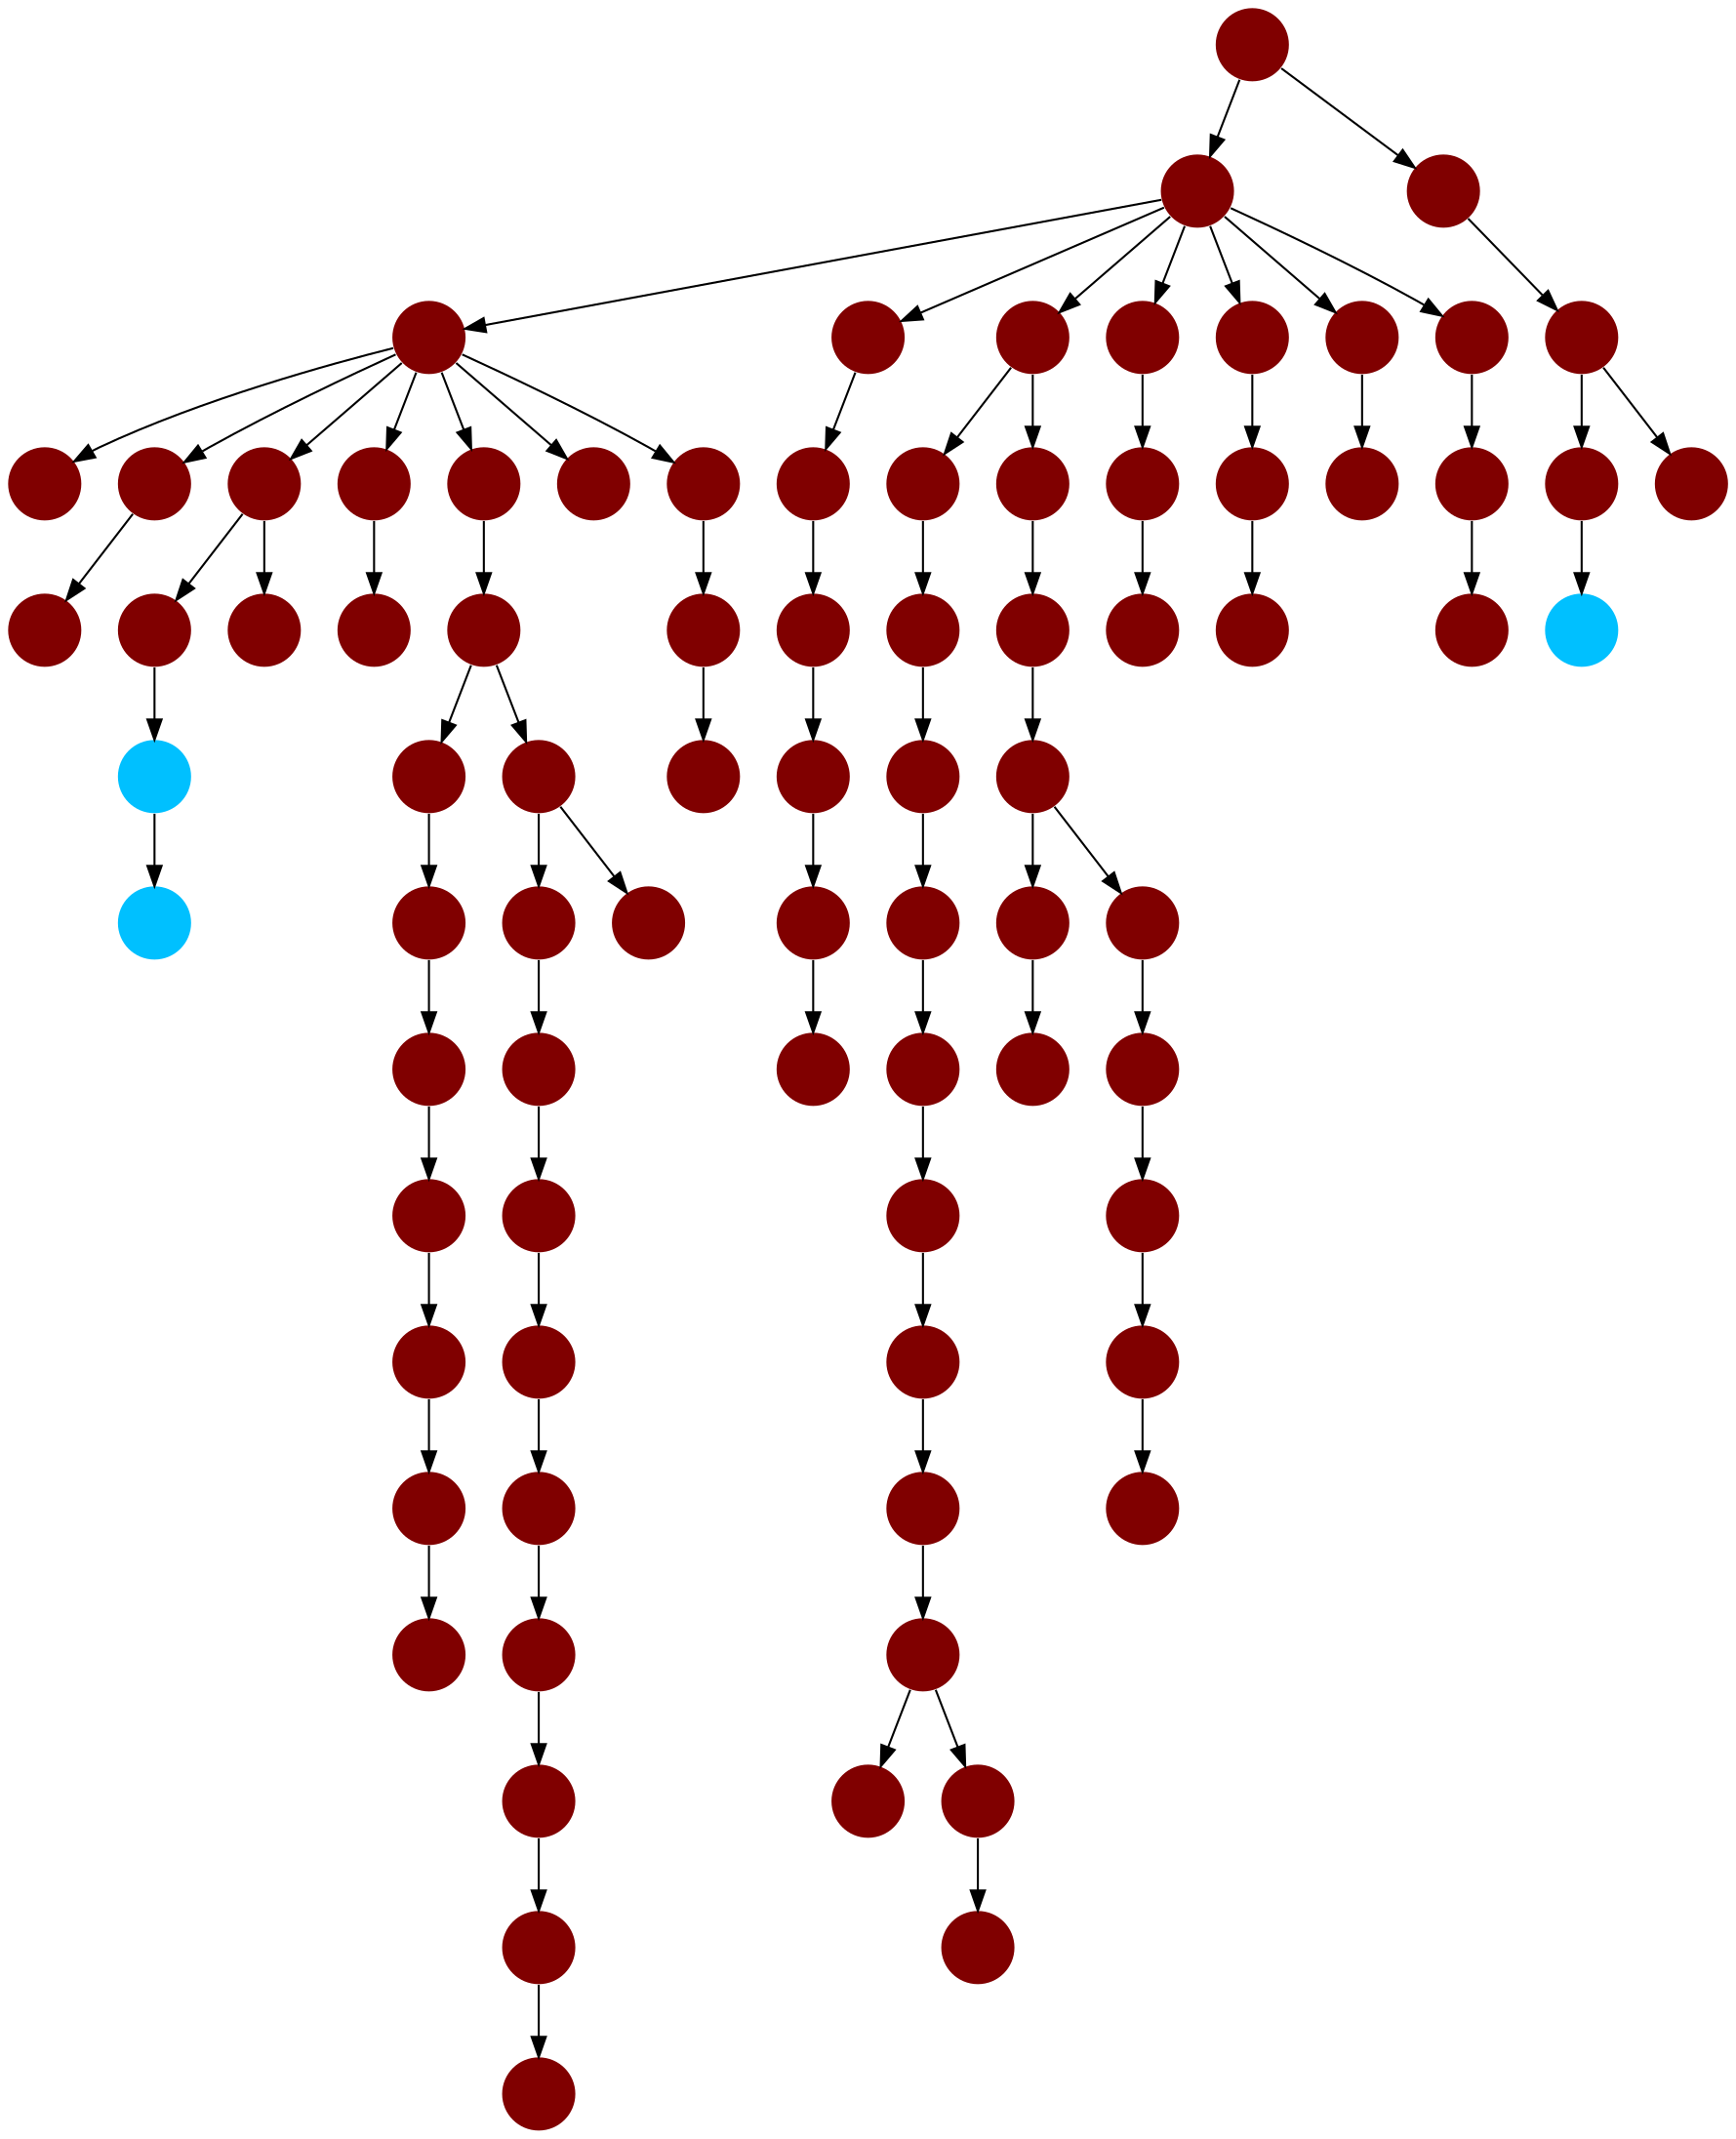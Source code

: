 digraph{
0 [tooltip = "Y", penwidth = 0, style = filled, fillcolor = "#800000", shape = circle, label = ""]
1 [tooltip = "Y", penwidth = 0, style = filled, fillcolor = "#800000", shape = circle, label = ""]
2 [tooltip = "Y", penwidth = 0, style = filled, fillcolor = "#800000", shape = circle, label = ""]
3 [tooltip = "Y", penwidth = 0, style = filled, fillcolor = "#800000", shape = circle, label = ""]
4 [tooltip = "Y", penwidth = 0, style = filled, fillcolor = "#800000", shape = circle, label = ""]
5 [tooltip = "Y", penwidth = 0, style = filled, fillcolor = "#800000", shape = circle, label = ""]
6 [tooltip = "Y", penwidth = 0, style = filled, fillcolor = "#800000", shape = circle, label = ""]
7 [tooltip = "Y", penwidth = 0, style = filled, fillcolor = "#800000", shape = circle, label = ""]
8 [tooltip = "Y", penwidth = 0, style = filled, fillcolor = "#800000", shape = circle, label = ""]
9 [tooltip = "Y", penwidth = 0, style = filled, fillcolor = "#800000", shape = circle, label = ""]
10 [tooltip = "Y", penwidth = 0, style = filled, fillcolor = "#800000", shape = circle, label = ""]
11 [tooltip = "Y", penwidth = 0, style = filled, fillcolor = "#800000", shape = circle, label = ""]
12 [tooltip = "Y", penwidth = 0, style = filled, fillcolor = "#800000", shape = circle, label = ""]
13 [tooltip = "Y", penwidth = 0, style = filled, fillcolor = "#800000", shape = circle, label = ""]
14 [tooltip = "Y", penwidth = 0, style = filled, fillcolor = "#800000", shape = circle, label = ""]
15 [tooltip = "Y", penwidth = 0, style = filled, fillcolor = "#800000", shape = circle, label = ""]
16 [tooltip = "Y", penwidth = 0, style = filled, fillcolor = "#800000", shape = circle, label = ""]
17 [tooltip = "Y", penwidth = 0, style = filled, fillcolor = "#800000", shape = circle, label = ""]
18 [tooltip = "Y", penwidth = 0, style = filled, fillcolor = "#800000", shape = circle, label = ""]
19 [tooltip = "Y", penwidth = 0, style = filled, fillcolor = "#800000", shape = circle, label = ""]
20 [tooltip = "Y", penwidth = 0, style = filled, fillcolor = "#800000", shape = circle, label = ""]
21 [tooltip = "Y", penwidth = 0, style = filled, fillcolor = "#800000", shape = circle, label = ""]
22 [tooltip = "Y", penwidth = 0, style = filled, fillcolor = "#800000", shape = circle, label = ""]
23 [tooltip = "Y", penwidth = 0, style = filled, fillcolor = "#800000", shape = circle, label = ""]
24 [tooltip = "Y", penwidth = 0, style = filled, fillcolor = "#800000", shape = circle, label = ""]
25 [tooltip = "Y", penwidth = 0, style = filled, fillcolor = "#800000", shape = circle, label = ""]
26 [tooltip = "Y", penwidth = 0, style = filled, fillcolor = "#800000", shape = circle, label = ""]
27 [tooltip = "Y", penwidth = 0, style = filled, fillcolor = "#800000", shape = circle, label = ""]
28 [tooltip = "Y", penwidth = 0, style = filled, fillcolor = "#800000", shape = circle, label = ""]
29 [tooltip = "Y", penwidth = 0, style = filled, fillcolor = "#800000", shape = circle, label = ""]
30 [tooltip = "Y", penwidth = 0, style = filled, fillcolor = "#800000", shape = circle, label = ""]
31 [tooltip = "Y", penwidth = 0, style = filled, fillcolor = "#800000", shape = circle, label = ""]
32 [tooltip = "Y", penwidth = 0, style = filled, fillcolor = "#800000", shape = circle, label = ""]
33 [tooltip = "Y", penwidth = 0, style = filled, fillcolor = "#800000", shape = circle, label = ""]
34 [tooltip = "Y", penwidth = 0, style = filled, fillcolor = "#800000", shape = circle, label = ""]
35 [tooltip = "Y", penwidth = 0, style = filled, fillcolor = "#800000", shape = circle, label = ""]
36 [tooltip = "Y", penwidth = 0, style = filled, fillcolor = "#800000", shape = circle, label = ""]
37 [tooltip = "Y", penwidth = 0, style = filled, fillcolor = "#800000", shape = circle, label = ""]
38 [tooltip = "Y", penwidth = 0, style = filled, fillcolor = "#800000", shape = circle, label = ""]
39 [tooltip = "Y", penwidth = 0, style = filled, fillcolor = "#800000", shape = circle, label = ""]
40 [tooltip = "Y", penwidth = 0, style = filled, fillcolor = "#800000", shape = circle, label = ""]
41 [tooltip = "Y", penwidth = 0, style = filled, fillcolor = "#800000", shape = circle, label = ""]
42 [tooltip = "Y", penwidth = 0, style = filled, fillcolor = "#800000", shape = circle, label = ""]
43 [tooltip = "Y", penwidth = 0, style = filled, fillcolor = "#800000", shape = circle, label = ""]
44 [tooltip = "Y", penwidth = 0, style = filled, fillcolor = "#800000", shape = circle, label = ""]
45 [tooltip = "Y", penwidth = 0, style = filled, fillcolor = "#800000", shape = circle, label = ""]
46 [tooltip = "Y", penwidth = 0, style = filled, fillcolor = "#800000", shape = circle, label = ""]
47 [tooltip = "Y", penwidth = 0, style = filled, fillcolor = "#800000", shape = circle, label = ""]
48 [tooltip = "H", penwidth = 0, style = filled, fillcolor = "#00c0ff", shape = circle, label = ""]
49 [tooltip = "Y", penwidth = 0, style = filled, fillcolor = "#800000", shape = circle, label = ""]
50 [tooltip = "Y", penwidth = 0, style = filled, fillcolor = "#800000", shape = circle, label = ""]
51 [tooltip = "Y", penwidth = 0, style = filled, fillcolor = "#800000", shape = circle, label = ""]
52 [tooltip = "Y", penwidth = 0, style = filled, fillcolor = "#800000", shape = circle, label = ""]
53 [tooltip = "Y", penwidth = 0, style = filled, fillcolor = "#800000", shape = circle, label = ""]
54 [tooltip = "Y", penwidth = 0, style = filled, fillcolor = "#800000", shape = circle, label = ""]
55 [tooltip = "Y", penwidth = 0, style = filled, fillcolor = "#800000", shape = circle, label = ""]
56 [tooltip = "Y", penwidth = 0, style = filled, fillcolor = "#800000", shape = circle, label = ""]
57 [tooltip = "Y", penwidth = 0, style = filled, fillcolor = "#800000", shape = circle, label = ""]
58 [tooltip = "Y", penwidth = 0, style = filled, fillcolor = "#800000", shape = circle, label = ""]
59 [tooltip = "Y", penwidth = 0, style = filled, fillcolor = "#800000", shape = circle, label = ""]
60 [tooltip = "Y", penwidth = 0, style = filled, fillcolor = "#800000", shape = circle, label = ""]
61 [tooltip = "Y", penwidth = 0, style = filled, fillcolor = "#800000", shape = circle, label = ""]
62 [tooltip = "Y", penwidth = 0, style = filled, fillcolor = "#800000", shape = circle, label = ""]
63 [tooltip = "Y", penwidth = 0, style = filled, fillcolor = "#800000", shape = circle, label = ""]
64 [tooltip = "Y", penwidth = 0, style = filled, fillcolor = "#800000", shape = circle, label = ""]
65 [tooltip = "Y", penwidth = 0, style = filled, fillcolor = "#800000", shape = circle, label = ""]
66 [tooltip = "Y", penwidth = 0, style = filled, fillcolor = "#800000", shape = circle, label = ""]
67 [tooltip = "Y", penwidth = 0, style = filled, fillcolor = "#800000", shape = circle, label = ""]
68 [tooltip = "Y", penwidth = 0, style = filled, fillcolor = "#800000", shape = circle, label = ""]
69 [tooltip = "H", penwidth = 0, style = filled, fillcolor = "#00c0ff", shape = circle, label = ""]
70 [tooltip = "Y", penwidth = 0, style = filled, fillcolor = "#800000", shape = circle, label = ""]
71 [tooltip = "Y", penwidth = 0, style = filled, fillcolor = "#800000", shape = circle, label = ""]
72 [tooltip = "Y", penwidth = 0, style = filled, fillcolor = "#800000", shape = circle, label = ""]
73 [tooltip = "Y", penwidth = 0, style = filled, fillcolor = "#800000", shape = circle, label = ""]
74 [tooltip = "Y", penwidth = 0, style = filled, fillcolor = "#800000", shape = circle, label = ""]
75 [tooltip = "Y", penwidth = 0, style = filled, fillcolor = "#800000", shape = circle, label = ""]
76 [tooltip = "Y", penwidth = 0, style = filled, fillcolor = "#800000", shape = circle, label = ""]
77 [tooltip = "H", penwidth = 0, style = filled, fillcolor = "#00c0ff", shape = circle, label = ""]
78 [tooltip = "Y", penwidth = 0, style = filled, fillcolor = "#800000", shape = circle, label = ""]
79 [tooltip = "Y", penwidth = 0, style = filled, fillcolor = "#800000", shape = circle, label = ""]
80 [tooltip = "Y", penwidth = 0, style = filled, fillcolor = "#800000", shape = circle, label = ""]
81 [tooltip = "Y", penwidth = 0, style = filled, fillcolor = "#800000", shape = circle, label = ""]
0 -> 80
23 -> 51
29 -> 28
45 -> 23
2 -> 70
22 -> 44
73 -> 72
38 -> 31
67 -> 75
66 -> 65
1 -> 52
10 -> 15
41 -> 68
17 -> 3
0 -> 10
30 -> 4
80 -> 78
33 -> 32
18 -> 30
20 -> 48
28 -> 5
75 -> 74
42 -> 0
42 -> 11
10 -> 49
15 -> 37
25 -> 50
9 -> 81
1 -> 14
12 -> 6
14 -> 27
37 -> 56
47 -> 41
5 -> 22
33 -> 29
61 -> 59
32 -> 21
11 -> 2
40 -> 47
43 -> 45
56 -> 55
24 -> 19
53 -> 58
68 -> 67
13 -> 24
59 -> 53
1 -> 46
1 -> 71
53 -> 62
0 -> 38
36 -> 16
78 -> 79
2 -> 76
54 -> 61
14 -> 20
49 -> 40
0 -> 34
70 -> 69
71 -> 73
0 -> 1
1 -> 35
47 -> 25
46 -> 33
81 -> 64
0 -> 13
32 -> 12
51 -> 18
62 -> 60
1 -> 8
44 -> 36
48 -> 77
6 -> 43
8 -> 39
1 -> 7
0 -> 9
35 -> 26
55 -> 57
57 -> 54
64 -> 66
34 -> 17
65 -> 63
}